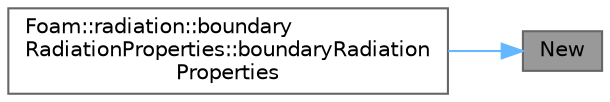 digraph "New"
{
 // LATEX_PDF_SIZE
  bgcolor="transparent";
  edge [fontname=Helvetica,fontsize=10,labelfontname=Helvetica,labelfontsize=10];
  node [fontname=Helvetica,fontsize=10,shape=box,height=0.2,width=0.4];
  rankdir="RL";
  Node1 [id="Node000001",label="New",height=0.2,width=0.4,color="gray40", fillcolor="grey60", style="filled", fontcolor="black",tooltip=" "];
  Node1 -> Node2 [id="edge1_Node000001_Node000002",dir="back",color="steelblue1",style="solid",tooltip=" "];
  Node2 [id="Node000002",label="Foam::radiation::boundary\lRadiationProperties::boundaryRadiation\lProperties",height=0.2,width=0.4,color="grey40", fillcolor="white", style="filled",URL="$classFoam_1_1radiation_1_1boundaryRadiationProperties.html#a92a465783b0194c1d018e43b61326ade",tooltip=" "];
}
